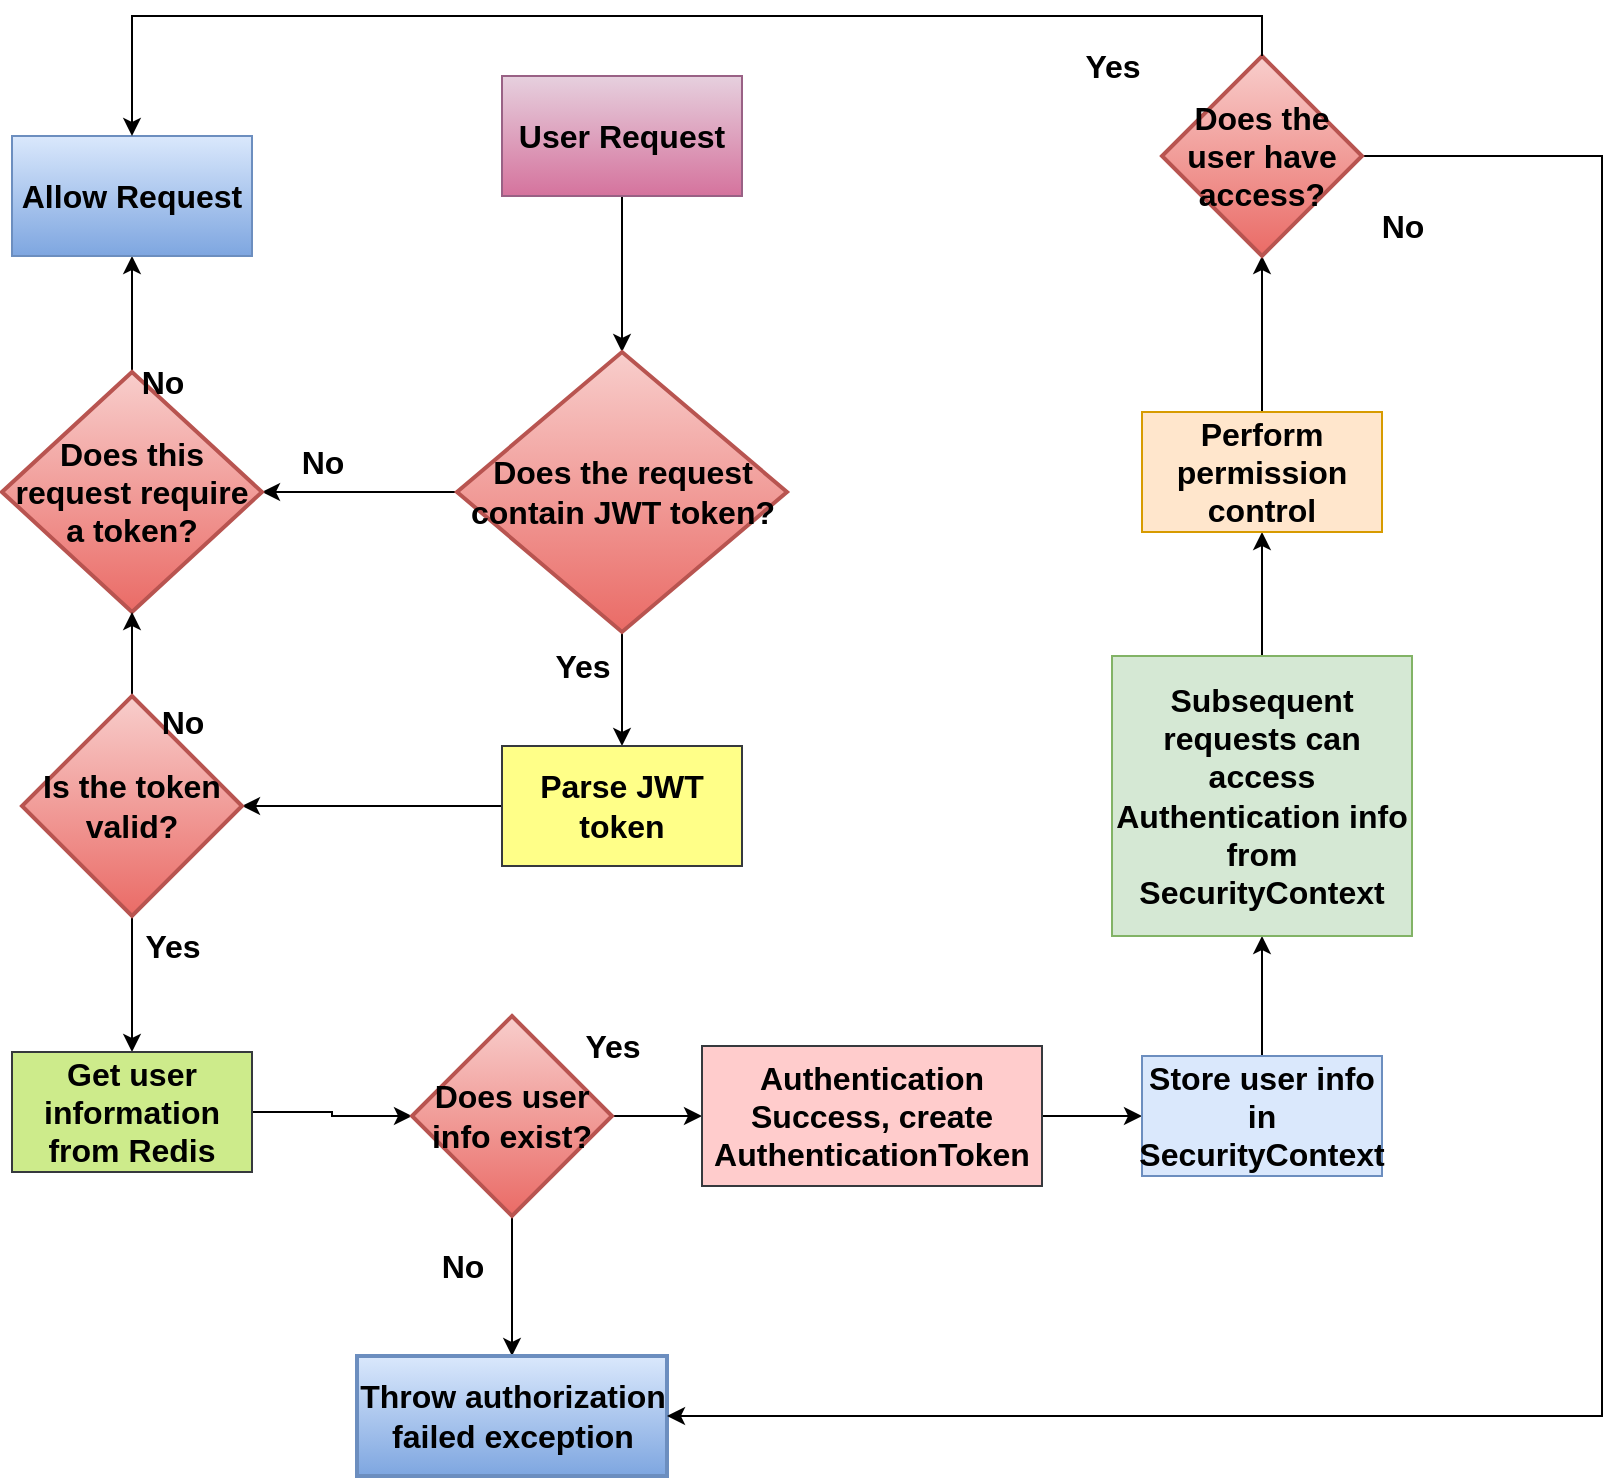 <mxfile version="24.7.17">
  <diagram name="第 1 页" id="_ymcQKxJG8oj5x3-9tUI">
    <mxGraphModel dx="1235" dy="1140" grid="0" gridSize="10" guides="1" tooltips="1" connect="1" arrows="1" fold="1" page="0" pageScale="1" pageWidth="1169" pageHeight="827" math="0" shadow="0">
      <root>
        <mxCell id="0" />
        <mxCell id="1" parent="0" />
        <mxCell id="7iDg4R-ruT1dwIxyRbXj-3" value="" style="edgeStyle=orthogonalEdgeStyle;rounded=0;orthogonalLoop=1;jettySize=auto;html=1;fontSize=16;fontStyle=1" edge="1" parent="1" source="7iDg4R-ruT1dwIxyRbXj-1" target="7iDg4R-ruT1dwIxyRbXj-2">
          <mxGeometry relative="1" as="geometry" />
        </mxCell>
        <mxCell id="7iDg4R-ruT1dwIxyRbXj-1" value="User Request" style="rounded=0;whiteSpace=wrap;html=1;fontSize=16;fontStyle=1;fillColor=#e6d0de;gradientColor=#d5739d;strokeColor=#996185;" vertex="1" parent="1">
          <mxGeometry x="400" y="30" width="120" height="60" as="geometry" />
        </mxCell>
        <mxCell id="7iDg4R-ruT1dwIxyRbXj-5" value="" style="edgeStyle=orthogonalEdgeStyle;rounded=0;orthogonalLoop=1;jettySize=auto;html=1;fontSize=16;fontStyle=1;entryX=1;entryY=0.5;entryDx=0;entryDy=0;entryPerimeter=0;" edge="1" parent="1" source="7iDg4R-ruT1dwIxyRbXj-2" target="7iDg4R-ruT1dwIxyRbXj-7">
          <mxGeometry relative="1" as="geometry">
            <mxPoint x="280" y="250" as="targetPoint" />
          </mxGeometry>
        </mxCell>
        <mxCell id="7iDg4R-ruT1dwIxyRbXj-12" value="" style="edgeStyle=orthogonalEdgeStyle;rounded=0;orthogonalLoop=1;jettySize=auto;html=1;fontSize=16;fontStyle=1" edge="1" parent="1" source="7iDg4R-ruT1dwIxyRbXj-2" target="7iDg4R-ruT1dwIxyRbXj-11">
          <mxGeometry relative="1" as="geometry" />
        </mxCell>
        <mxCell id="7iDg4R-ruT1dwIxyRbXj-2" value="Does the request contain JWT token?" style="strokeWidth=2;html=1;shape=mxgraph.flowchart.decision;whiteSpace=wrap;fontSize=16;fontStyle=1;fillColor=#f8cecc;strokeColor=#b85450;gradientColor=#ea6b66;" vertex="1" parent="1">
          <mxGeometry x="377.5" y="168" width="165" height="140" as="geometry" />
        </mxCell>
        <mxCell id="7iDg4R-ruT1dwIxyRbXj-6" value="No" style="text;html=1;align=center;verticalAlign=middle;resizable=0;points=[];autosize=1;strokeColor=none;fillColor=none;fontSize=16;fontStyle=1" vertex="1" parent="1">
          <mxGeometry x="290" y="208" width="40" height="30" as="geometry" />
        </mxCell>
        <mxCell id="7iDg4R-ruT1dwIxyRbXj-9" value="" style="edgeStyle=orthogonalEdgeStyle;rounded=0;orthogonalLoop=1;jettySize=auto;html=1;fontSize=16;fontStyle=1" edge="1" parent="1" source="7iDg4R-ruT1dwIxyRbXj-7" target="7iDg4R-ruT1dwIxyRbXj-8">
          <mxGeometry relative="1" as="geometry" />
        </mxCell>
        <mxCell id="7iDg4R-ruT1dwIxyRbXj-7" value="Does this request require a token?" style="strokeWidth=2;html=1;shape=mxgraph.flowchart.decision;whiteSpace=wrap;fontSize=16;fontStyle=1;fillColor=#f8cecc;gradientColor=#ea6b66;strokeColor=#b85450;" vertex="1" parent="1">
          <mxGeometry x="150" y="178" width="130" height="120" as="geometry" />
        </mxCell>
        <mxCell id="7iDg4R-ruT1dwIxyRbXj-8" value="Allow Request" style="rounded=0;whiteSpace=wrap;html=1;fontSize=16;fontStyle=1;fillColor=#dae8fc;gradientColor=#7ea6e0;strokeColor=#6c8ebf;" vertex="1" parent="1">
          <mxGeometry x="155" y="60" width="120" height="60" as="geometry" />
        </mxCell>
        <mxCell id="7iDg4R-ruT1dwIxyRbXj-10" value="No" style="text;html=1;align=center;verticalAlign=middle;resizable=0;points=[];autosize=1;strokeColor=none;fillColor=none;fontSize=16;fontStyle=1" vertex="1" parent="1">
          <mxGeometry x="210" y="168" width="40" height="30" as="geometry" />
        </mxCell>
        <mxCell id="7iDg4R-ruT1dwIxyRbXj-15" value="" style="edgeStyle=orthogonalEdgeStyle;rounded=0;orthogonalLoop=1;jettySize=auto;html=1;fontSize=16;fontStyle=1" edge="1" parent="1" source="7iDg4R-ruT1dwIxyRbXj-11" target="7iDg4R-ruT1dwIxyRbXj-14">
          <mxGeometry relative="1" as="geometry" />
        </mxCell>
        <mxCell id="7iDg4R-ruT1dwIxyRbXj-11" value="Parse JWT token" style="rounded=0;whiteSpace=wrap;html=1;fontSize=16;fontStyle=1;fillColor=#ffff88;strokeColor=#36393d;" vertex="1" parent="1">
          <mxGeometry x="400" y="365" width="120" height="60" as="geometry" />
        </mxCell>
        <mxCell id="7iDg4R-ruT1dwIxyRbXj-13" value="Yes" style="text;html=1;align=center;verticalAlign=middle;resizable=0;points=[];autosize=1;strokeColor=none;fillColor=none;fontSize=16;fontStyle=1" vertex="1" parent="1">
          <mxGeometry x="415" y="310" width="50" height="30" as="geometry" />
        </mxCell>
        <mxCell id="7iDg4R-ruT1dwIxyRbXj-16" value="" style="edgeStyle=orthogonalEdgeStyle;rounded=0;orthogonalLoop=1;jettySize=auto;html=1;fontSize=16;fontStyle=1" edge="1" parent="1" source="7iDg4R-ruT1dwIxyRbXj-14" target="7iDg4R-ruT1dwIxyRbXj-7">
          <mxGeometry relative="1" as="geometry" />
        </mxCell>
        <mxCell id="7iDg4R-ruT1dwIxyRbXj-19" value="" style="edgeStyle=orthogonalEdgeStyle;rounded=0;orthogonalLoop=1;jettySize=auto;html=1;fontSize=16;fontStyle=1" edge="1" parent="1" source="7iDg4R-ruT1dwIxyRbXj-14" target="7iDg4R-ruT1dwIxyRbXj-18">
          <mxGeometry relative="1" as="geometry" />
        </mxCell>
        <mxCell id="7iDg4R-ruT1dwIxyRbXj-14" value="Is the token valid?" style="strokeWidth=2;html=1;shape=mxgraph.flowchart.decision;whiteSpace=wrap;fontSize=16;fontStyle=1;fillColor=#f8cecc;gradientColor=#ea6b66;strokeColor=#b85450;" vertex="1" parent="1">
          <mxGeometry x="160" y="340" width="110" height="110" as="geometry" />
        </mxCell>
        <mxCell id="7iDg4R-ruT1dwIxyRbXj-17" value="No" style="text;html=1;align=center;verticalAlign=middle;resizable=0;points=[];autosize=1;strokeColor=none;fillColor=none;fontSize=16;fontStyle=1" vertex="1" parent="1">
          <mxGeometry x="220" y="338" width="40" height="30" as="geometry" />
        </mxCell>
        <mxCell id="7iDg4R-ruT1dwIxyRbXj-22" value="" style="edgeStyle=orthogonalEdgeStyle;rounded=0;orthogonalLoop=1;jettySize=auto;html=1;fontSize=16;fontStyle=1" edge="1" parent="1" source="7iDg4R-ruT1dwIxyRbXj-18" target="7iDg4R-ruT1dwIxyRbXj-21">
          <mxGeometry relative="1" as="geometry" />
        </mxCell>
        <mxCell id="7iDg4R-ruT1dwIxyRbXj-18" value="Get user information from Redis" style="rounded=0;whiteSpace=wrap;html=1;fontSize=16;fontStyle=1;fillColor=#cdeb8b;strokeColor=#36393d;" vertex="1" parent="1">
          <mxGeometry x="155" y="518" width="120" height="60" as="geometry" />
        </mxCell>
        <mxCell id="7iDg4R-ruT1dwIxyRbXj-20" value="Yes" style="text;html=1;align=center;verticalAlign=middle;resizable=0;points=[];autosize=1;strokeColor=none;fillColor=none;fontSize=16;fontStyle=1" vertex="1" parent="1">
          <mxGeometry x="210" y="450" width="50" height="30" as="geometry" />
        </mxCell>
        <mxCell id="7iDg4R-ruT1dwIxyRbXj-26" value="" style="edgeStyle=orthogonalEdgeStyle;rounded=0;orthogonalLoop=1;jettySize=auto;html=1;fontSize=16;fontStyle=1" edge="1" parent="1" source="7iDg4R-ruT1dwIxyRbXj-21" target="7iDg4R-ruT1dwIxyRbXj-25">
          <mxGeometry relative="1" as="geometry" />
        </mxCell>
        <mxCell id="7iDg4R-ruT1dwIxyRbXj-31" value="" style="edgeStyle=orthogonalEdgeStyle;rounded=0;orthogonalLoop=1;jettySize=auto;html=1;fontSize=16;fontStyle=1" edge="1" parent="1" source="7iDg4R-ruT1dwIxyRbXj-21" target="7iDg4R-ruT1dwIxyRbXj-30">
          <mxGeometry relative="1" as="geometry" />
        </mxCell>
        <mxCell id="7iDg4R-ruT1dwIxyRbXj-21" value="Does user info exist?" style="strokeWidth=2;html=1;shape=mxgraph.flowchart.decision;whiteSpace=wrap;fontSize=16;fontStyle=1;fillColor=#f8cecc;gradientColor=#ea6b66;strokeColor=#b85450;" vertex="1" parent="1">
          <mxGeometry x="355" y="500" width="100" height="100" as="geometry" />
        </mxCell>
        <mxCell id="7iDg4R-ruT1dwIxyRbXj-24" value="No" style="text;html=1;align=center;verticalAlign=middle;resizable=0;points=[];autosize=1;strokeColor=none;fillColor=none;fontSize=16;fontStyle=1" vertex="1" parent="1">
          <mxGeometry x="360" y="610" width="40" height="30" as="geometry" />
        </mxCell>
        <mxCell id="7iDg4R-ruT1dwIxyRbXj-29" value="" style="edgeStyle=orthogonalEdgeStyle;rounded=0;orthogonalLoop=1;jettySize=auto;html=1;fontSize=16;fontStyle=1" edge="1" parent="1" source="7iDg4R-ruT1dwIxyRbXj-25" target="7iDg4R-ruT1dwIxyRbXj-28">
          <mxGeometry relative="1" as="geometry" />
        </mxCell>
        <mxCell id="7iDg4R-ruT1dwIxyRbXj-25" value="Authentication Success, create AuthenticationToken" style="rounded=0;whiteSpace=wrap;html=1;fontSize=16;fontStyle=1;fillColor=#ffcccc;strokeColor=#36393d;" vertex="1" parent="1">
          <mxGeometry x="500" y="515" width="170" height="70" as="geometry" />
        </mxCell>
        <mxCell id="7iDg4R-ruT1dwIxyRbXj-27" value="Yes" style="text;html=1;align=center;verticalAlign=middle;resizable=0;points=[];autosize=1;strokeColor=none;fillColor=none;fontSize=16;fontStyle=1" vertex="1" parent="1">
          <mxGeometry x="430" y="500" width="50" height="30" as="geometry" />
        </mxCell>
        <mxCell id="7iDg4R-ruT1dwIxyRbXj-33" value="" style="edgeStyle=orthogonalEdgeStyle;rounded=0;orthogonalLoop=1;jettySize=auto;html=1;fontSize=16;fontStyle=1" edge="1" parent="1" source="7iDg4R-ruT1dwIxyRbXj-28" target="7iDg4R-ruT1dwIxyRbXj-32">
          <mxGeometry relative="1" as="geometry" />
        </mxCell>
        <mxCell id="7iDg4R-ruT1dwIxyRbXj-28" value="Store user info in SecurityContext" style="rounded=0;whiteSpace=wrap;html=1;fontSize=16;fontStyle=1;fillColor=#dae8fc;strokeColor=#6c8ebf;" vertex="1" parent="1">
          <mxGeometry x="720" y="520" width="120" height="60" as="geometry" />
        </mxCell>
        <mxCell id="7iDg4R-ruT1dwIxyRbXj-30" value="Throw authorization failed exception" style="whiteSpace=wrap;html=1;strokeWidth=2;fontSize=16;fontStyle=1;fillColor=#dae8fc;gradientColor=#7ea6e0;strokeColor=#6c8ebf;" vertex="1" parent="1">
          <mxGeometry x="327.5" y="670" width="155" height="60" as="geometry" />
        </mxCell>
        <mxCell id="7iDg4R-ruT1dwIxyRbXj-35" value="" style="edgeStyle=orthogonalEdgeStyle;rounded=0;orthogonalLoop=1;jettySize=auto;html=1;fontSize=16;fontStyle=1" edge="1" parent="1" source="7iDg4R-ruT1dwIxyRbXj-32" target="7iDg4R-ruT1dwIxyRbXj-34">
          <mxGeometry relative="1" as="geometry" />
        </mxCell>
        <mxCell id="7iDg4R-ruT1dwIxyRbXj-32" value="Subsequent requests can access Authentication info from SecurityContext" style="rounded=0;whiteSpace=wrap;html=1;fontSize=16;fontStyle=1;fillColor=#d5e8d4;strokeColor=#82b366;" vertex="1" parent="1">
          <mxGeometry x="705" y="320" width="150" height="140" as="geometry" />
        </mxCell>
        <mxCell id="7iDg4R-ruT1dwIxyRbXj-37" value="" style="edgeStyle=orthogonalEdgeStyle;rounded=0;orthogonalLoop=1;jettySize=auto;html=1;fontSize=16;fontStyle=1" edge="1" parent="1" source="7iDg4R-ruT1dwIxyRbXj-34" target="7iDg4R-ruT1dwIxyRbXj-36">
          <mxGeometry relative="1" as="geometry" />
        </mxCell>
        <mxCell id="7iDg4R-ruT1dwIxyRbXj-34" value="Perform permission control" style="rounded=0;whiteSpace=wrap;html=1;fontSize=16;fontStyle=1;fillColor=#ffe6cc;strokeColor=#d79b00;" vertex="1" parent="1">
          <mxGeometry x="720" y="198" width="120" height="60" as="geometry" />
        </mxCell>
        <mxCell id="7iDg4R-ruT1dwIxyRbXj-47" style="edgeStyle=orthogonalEdgeStyle;rounded=0;orthogonalLoop=1;jettySize=auto;html=1;entryX=1;entryY=0.5;entryDx=0;entryDy=0;" edge="1" parent="1" source="7iDg4R-ruT1dwIxyRbXj-36" target="7iDg4R-ruT1dwIxyRbXj-30">
          <mxGeometry relative="1" as="geometry">
            <Array as="points">
              <mxPoint x="950" y="70" />
              <mxPoint x="950" y="700" />
            </Array>
          </mxGeometry>
        </mxCell>
        <mxCell id="7iDg4R-ruT1dwIxyRbXj-36" value="Does the user have access?" style="strokeWidth=2;html=1;shape=mxgraph.flowchart.decision;whiteSpace=wrap;fontSize=16;fontStyle=1;fillColor=#f8cecc;gradientColor=#ea6b66;strokeColor=#b85450;" vertex="1" parent="1">
          <mxGeometry x="730" y="20" width="100" height="100" as="geometry" />
        </mxCell>
        <mxCell id="7iDg4R-ruT1dwIxyRbXj-39" value="No" style="text;html=1;align=center;verticalAlign=middle;resizable=0;points=[];autosize=1;strokeColor=none;fillColor=none;fontSize=16;fontStyle=1" vertex="1" parent="1">
          <mxGeometry x="830" y="90" width="40" height="30" as="geometry" />
        </mxCell>
        <mxCell id="7iDg4R-ruT1dwIxyRbXj-43" value="" style="endArrow=classic;html=1;rounded=0;exitX=0.5;exitY=0;exitDx=0;exitDy=0;exitPerimeter=0;entryX=0.5;entryY=0;entryDx=0;entryDy=0;fontSize=16;fontStyle=1" edge="1" parent="1" source="7iDg4R-ruT1dwIxyRbXj-36" target="7iDg4R-ruT1dwIxyRbXj-8">
          <mxGeometry width="50" height="50" relative="1" as="geometry">
            <mxPoint x="490" y="350" as="sourcePoint" />
            <mxPoint x="540" y="300" as="targetPoint" />
            <Array as="points">
              <mxPoint x="780" />
              <mxPoint x="215" />
            </Array>
          </mxGeometry>
        </mxCell>
        <mxCell id="7iDg4R-ruT1dwIxyRbXj-44" value="Yes" style="text;html=1;align=center;verticalAlign=middle;resizable=0;points=[];autosize=1;strokeColor=none;fillColor=none;fontSize=16;fontStyle=1" vertex="1" parent="1">
          <mxGeometry x="680" y="10" width="50" height="30" as="geometry" />
        </mxCell>
      </root>
    </mxGraphModel>
  </diagram>
</mxfile>
